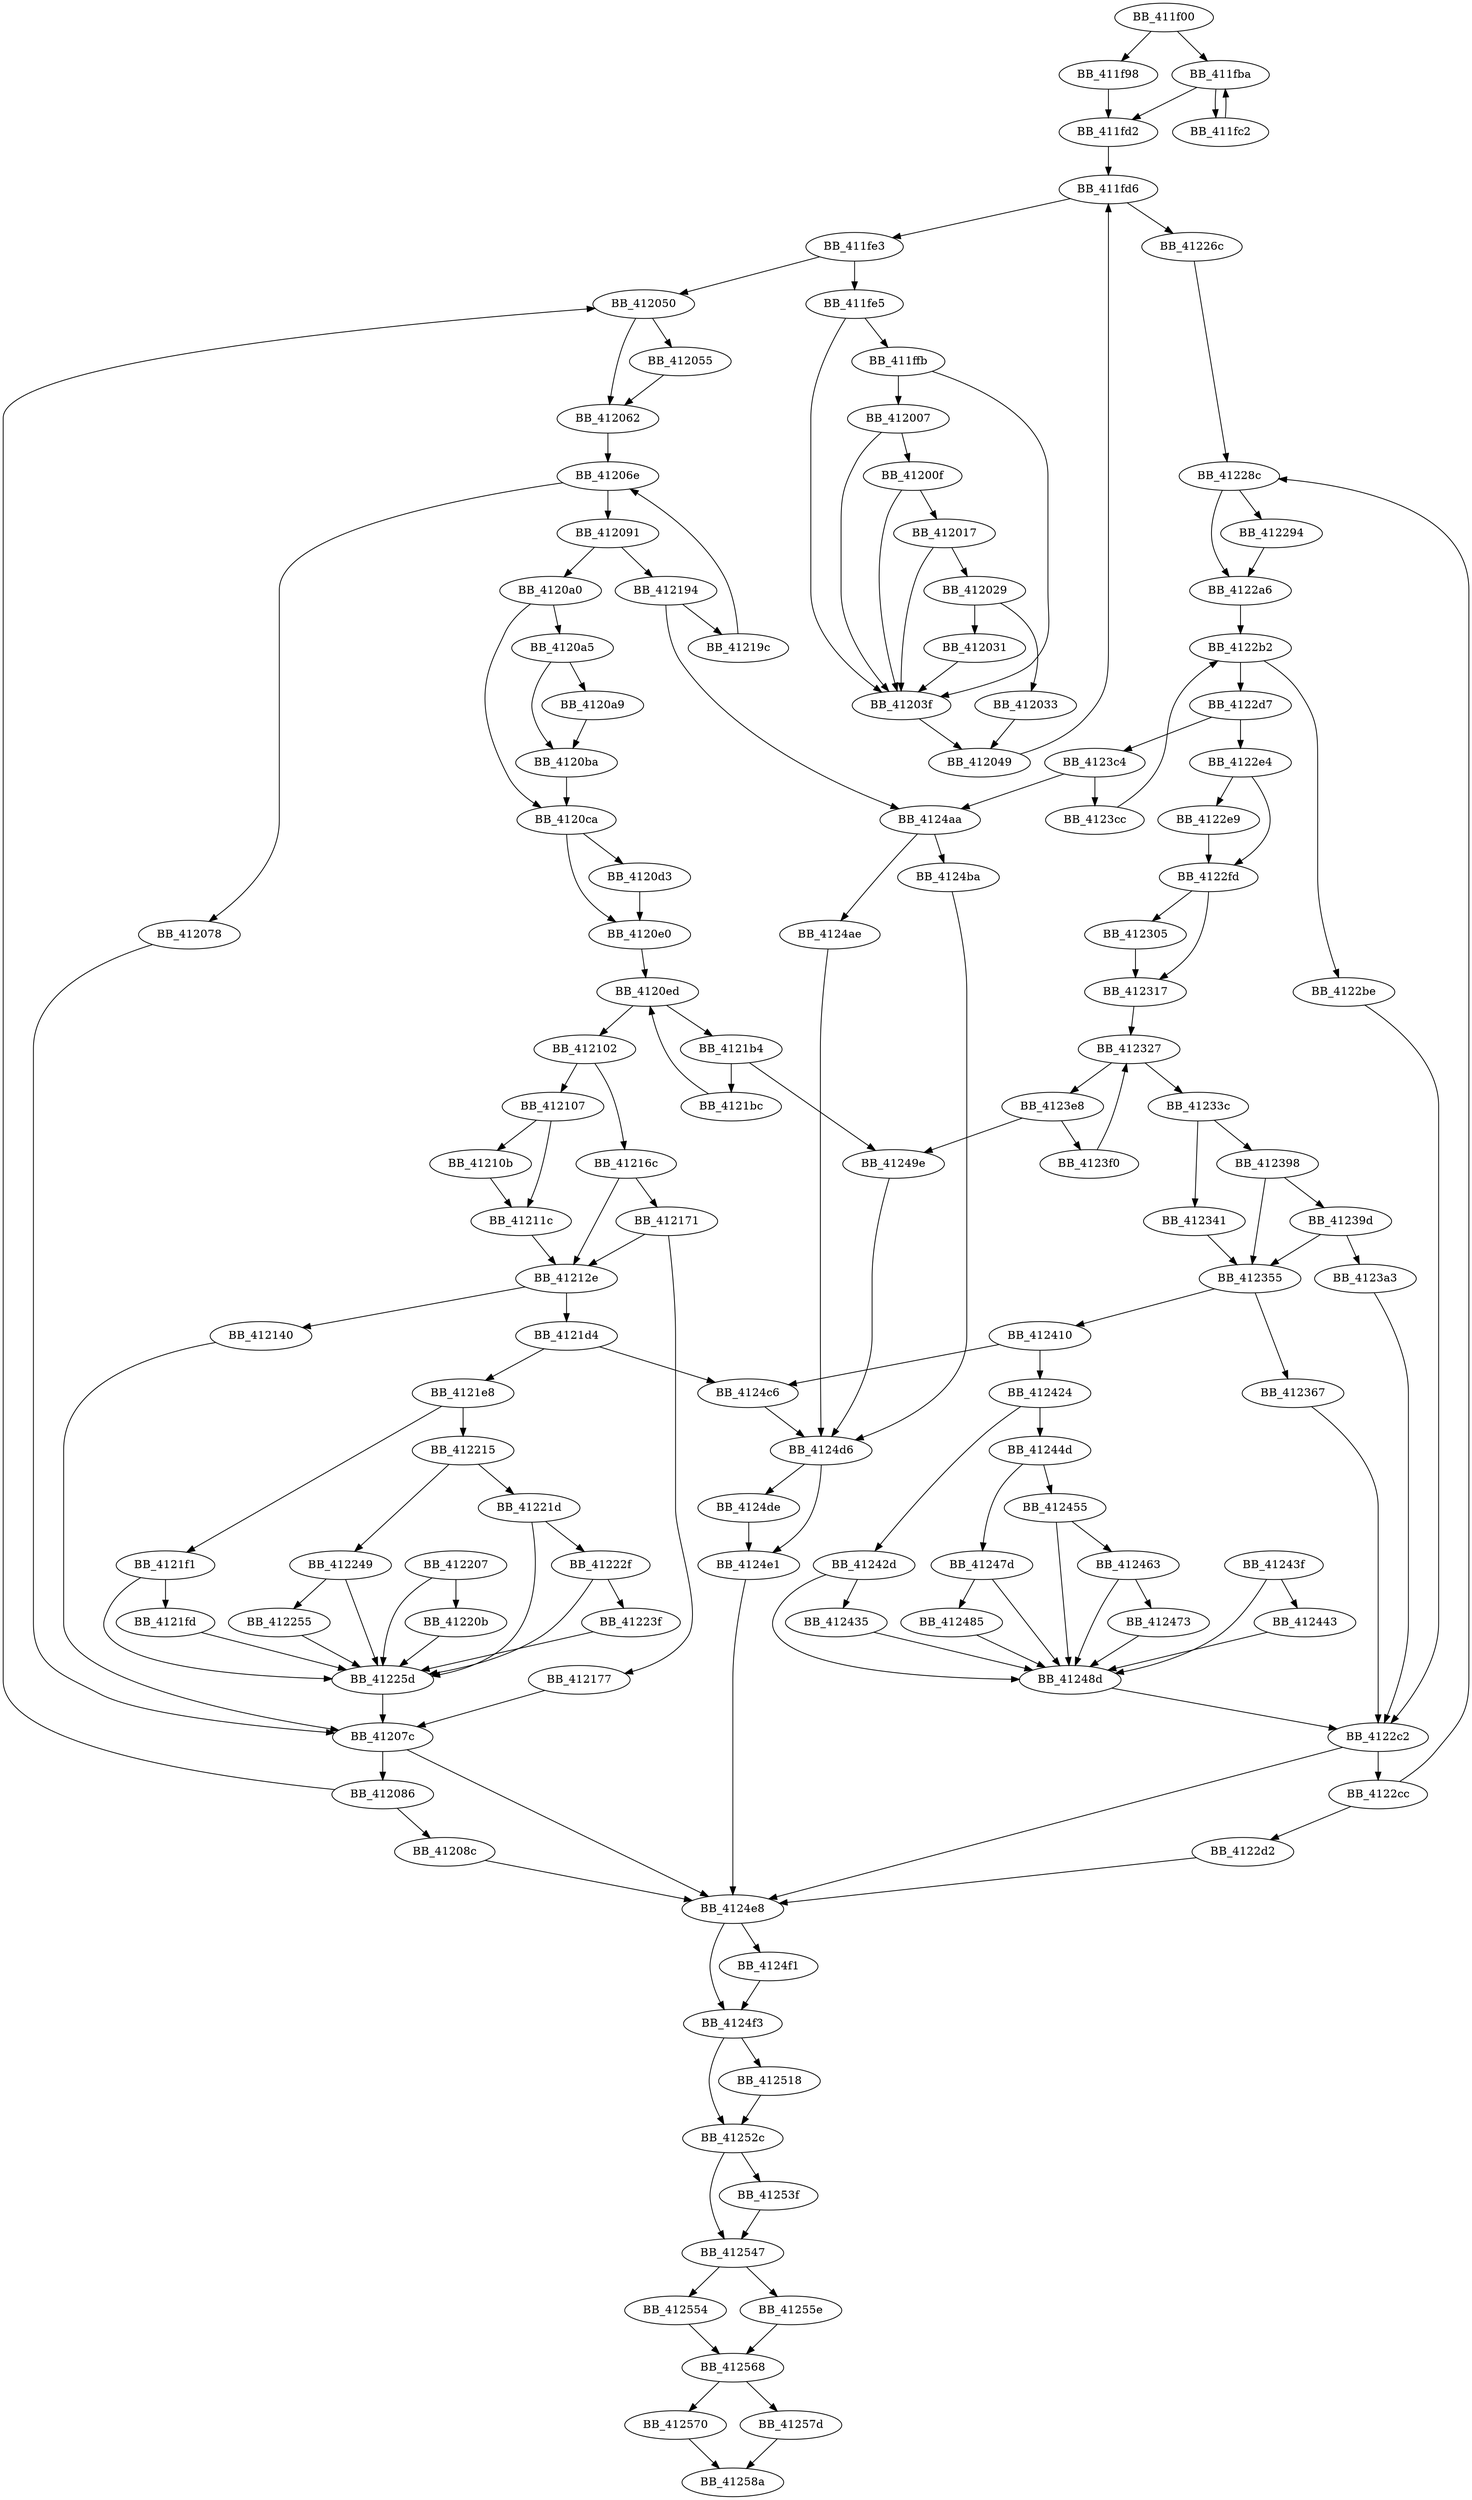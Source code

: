 DiGraph sub_411F00{
BB_411f00->BB_411f98
BB_411f00->BB_411fba
BB_411f98->BB_411fd2
BB_411fba->BB_411fc2
BB_411fba->BB_411fd2
BB_411fc2->BB_411fba
BB_411fd2->BB_411fd6
BB_411fd6->BB_411fe3
BB_411fd6->BB_41226c
BB_411fe3->BB_411fe5
BB_411fe3->BB_412050
BB_411fe5->BB_411ffb
BB_411fe5->BB_41203f
BB_411ffb->BB_412007
BB_411ffb->BB_41203f
BB_412007->BB_41200f
BB_412007->BB_41203f
BB_41200f->BB_412017
BB_41200f->BB_41203f
BB_412017->BB_412029
BB_412017->BB_41203f
BB_412029->BB_412031
BB_412029->BB_412033
BB_412031->BB_41203f
BB_412033->BB_412049
BB_41203f->BB_412049
BB_412049->BB_411fd6
BB_412050->BB_412055
BB_412050->BB_412062
BB_412055->BB_412062
BB_412062->BB_41206e
BB_41206e->BB_412078
BB_41206e->BB_412091
BB_412078->BB_41207c
BB_41207c->BB_412086
BB_41207c->BB_4124e8
BB_412086->BB_412050
BB_412086->BB_41208c
BB_41208c->BB_4124e8
BB_412091->BB_4120a0
BB_412091->BB_412194
BB_4120a0->BB_4120a5
BB_4120a0->BB_4120ca
BB_4120a5->BB_4120a9
BB_4120a5->BB_4120ba
BB_4120a9->BB_4120ba
BB_4120ba->BB_4120ca
BB_4120ca->BB_4120d3
BB_4120ca->BB_4120e0
BB_4120d3->BB_4120e0
BB_4120e0->BB_4120ed
BB_4120ed->BB_412102
BB_4120ed->BB_4121b4
BB_412102->BB_412107
BB_412102->BB_41216c
BB_412107->BB_41210b
BB_412107->BB_41211c
BB_41210b->BB_41211c
BB_41211c->BB_41212e
BB_41212e->BB_412140
BB_41212e->BB_4121d4
BB_412140->BB_41207c
BB_41216c->BB_41212e
BB_41216c->BB_412171
BB_412171->BB_41212e
BB_412171->BB_412177
BB_412177->BB_41207c
BB_412194->BB_41219c
BB_412194->BB_4124aa
BB_41219c->BB_41206e
BB_4121b4->BB_4121bc
BB_4121b4->BB_41249e
BB_4121bc->BB_4120ed
BB_4121d4->BB_4121e8
BB_4121d4->BB_4124c6
BB_4121e8->BB_4121f1
BB_4121e8->BB_412215
BB_4121f1->BB_4121fd
BB_4121f1->BB_41225d
BB_4121fd->BB_41225d
BB_412207->BB_41220b
BB_412207->BB_41225d
BB_41220b->BB_41225d
BB_412215->BB_41221d
BB_412215->BB_412249
BB_41221d->BB_41222f
BB_41221d->BB_41225d
BB_41222f->BB_41223f
BB_41222f->BB_41225d
BB_41223f->BB_41225d
BB_412249->BB_412255
BB_412249->BB_41225d
BB_412255->BB_41225d
BB_41225d->BB_41207c
BB_41226c->BB_41228c
BB_41228c->BB_412294
BB_41228c->BB_4122a6
BB_412294->BB_4122a6
BB_4122a6->BB_4122b2
BB_4122b2->BB_4122be
BB_4122b2->BB_4122d7
BB_4122be->BB_4122c2
BB_4122c2->BB_4122cc
BB_4122c2->BB_4124e8
BB_4122cc->BB_41228c
BB_4122cc->BB_4122d2
BB_4122d2->BB_4124e8
BB_4122d7->BB_4122e4
BB_4122d7->BB_4123c4
BB_4122e4->BB_4122e9
BB_4122e4->BB_4122fd
BB_4122e9->BB_4122fd
BB_4122fd->BB_412305
BB_4122fd->BB_412317
BB_412305->BB_412317
BB_412317->BB_412327
BB_412327->BB_41233c
BB_412327->BB_4123e8
BB_41233c->BB_412341
BB_41233c->BB_412398
BB_412341->BB_412355
BB_412355->BB_412367
BB_412355->BB_412410
BB_412367->BB_4122c2
BB_412398->BB_412355
BB_412398->BB_41239d
BB_41239d->BB_412355
BB_41239d->BB_4123a3
BB_4123a3->BB_4122c2
BB_4123c4->BB_4123cc
BB_4123c4->BB_4124aa
BB_4123cc->BB_4122b2
BB_4123e8->BB_4123f0
BB_4123e8->BB_41249e
BB_4123f0->BB_412327
BB_412410->BB_412424
BB_412410->BB_4124c6
BB_412424->BB_41242d
BB_412424->BB_41244d
BB_41242d->BB_412435
BB_41242d->BB_41248d
BB_412435->BB_41248d
BB_41243f->BB_412443
BB_41243f->BB_41248d
BB_412443->BB_41248d
BB_41244d->BB_412455
BB_41244d->BB_41247d
BB_412455->BB_412463
BB_412455->BB_41248d
BB_412463->BB_412473
BB_412463->BB_41248d
BB_412473->BB_41248d
BB_41247d->BB_412485
BB_41247d->BB_41248d
BB_412485->BB_41248d
BB_41248d->BB_4122c2
BB_41249e->BB_4124d6
BB_4124aa->BB_4124ae
BB_4124aa->BB_4124ba
BB_4124ae->BB_4124d6
BB_4124ba->BB_4124d6
BB_4124c6->BB_4124d6
BB_4124d6->BB_4124de
BB_4124d6->BB_4124e1
BB_4124de->BB_4124e1
BB_4124e1->BB_4124e8
BB_4124e8->BB_4124f1
BB_4124e8->BB_4124f3
BB_4124f1->BB_4124f3
BB_4124f3->BB_412518
BB_4124f3->BB_41252c
BB_412518->BB_41252c
BB_41252c->BB_41253f
BB_41252c->BB_412547
BB_41253f->BB_412547
BB_412547->BB_412554
BB_412547->BB_41255e
BB_412554->BB_412568
BB_41255e->BB_412568
BB_412568->BB_412570
BB_412568->BB_41257d
BB_412570->BB_41258a
BB_41257d->BB_41258a
}
